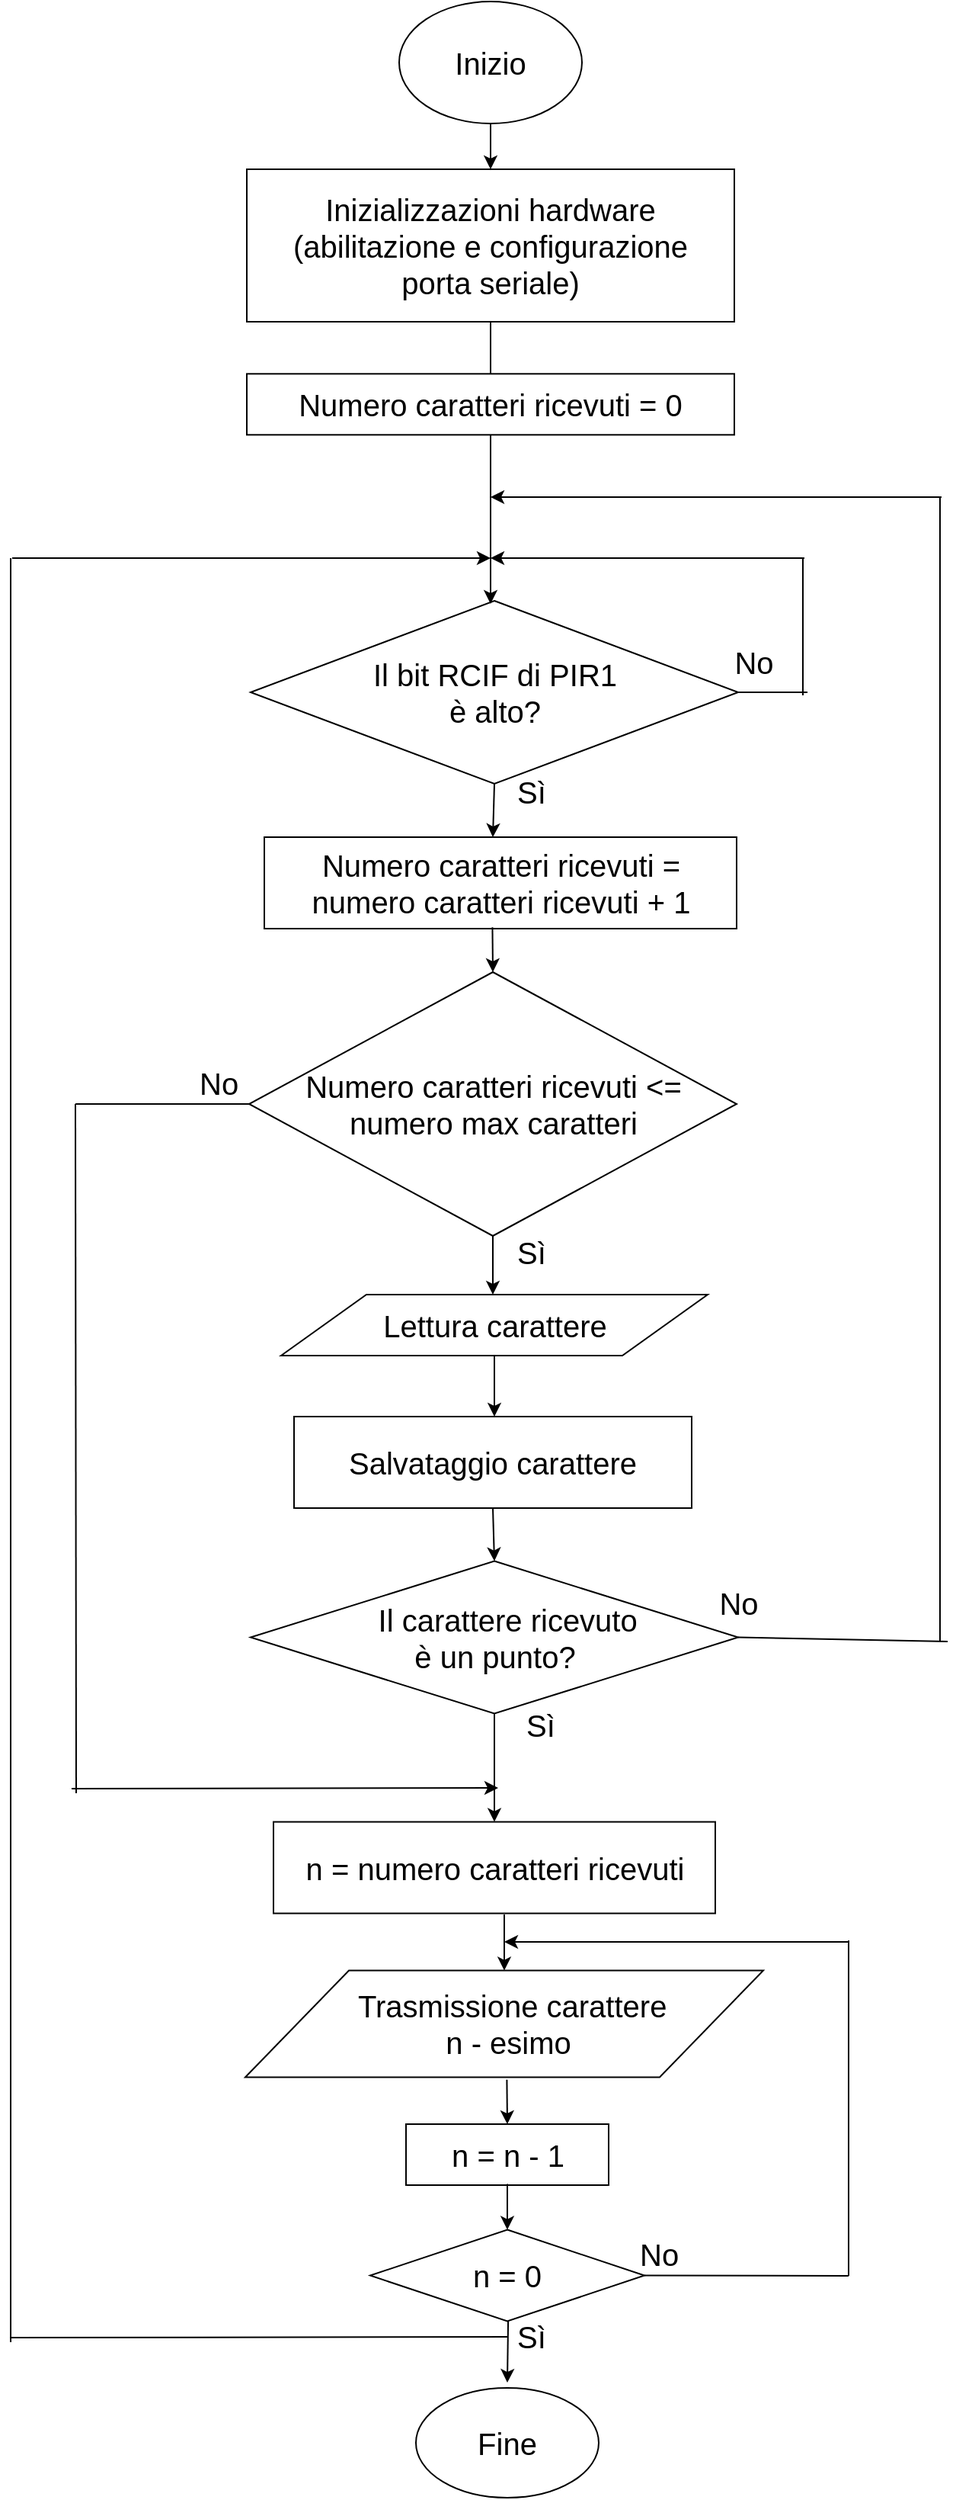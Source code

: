 <mxfile pages="1" version="11.2.5" type="device"><diagram id="P_as5cb0G34daCAC17Zr" name="Page-1"><mxGraphModel dx="1240" dy="743" grid="1" gridSize="10" guides="1" tooltips="1" connect="1" arrows="1" fold="1" page="1" pageScale="1" pageWidth="827" pageHeight="1169" math="0" shadow="0"><root><mxCell id="0"/><mxCell id="1" parent="0"/><mxCell id="6Fuqdc-p3dd8MALoUOEd-1" value="Inizio" style="ellipse;whiteSpace=wrap;html=1;fontSize=20;" parent="1" vertex="1"><mxGeometry x="335" y="25" width="120" height="80" as="geometry"/></mxCell><mxCell id="6Fuqdc-p3dd8MALoUOEd-2" value="" style="endArrow=classic;html=1;fontSize=20;exitX=0.5;exitY=1;exitDx=0;exitDy=0;" parent="1" source="6Fuqdc-p3dd8MALoUOEd-1" edge="1"><mxGeometry width="50" height="50" relative="1" as="geometry"><mxPoint x="335" y="175" as="sourcePoint"/><mxPoint x="395" y="135" as="targetPoint"/></mxGeometry></mxCell><mxCell id="6Fuqdc-p3dd8MALoUOEd-4" value="&lt;div&gt;Inizializzazioni hardware (abilitazione e configurazione &lt;br&gt;&lt;/div&gt;&lt;div&gt;porta seriale)&lt;/div&gt;" style="rounded=0;whiteSpace=wrap;html=1;fontSize=20;" parent="1" vertex="1"><mxGeometry x="235" y="135" width="320" height="100" as="geometry"/></mxCell><mxCell id="6Fuqdc-p3dd8MALoUOEd-13" value="&lt;div&gt;Il bit RCIF di PIR1 &lt;br&gt;&lt;/div&gt;&lt;div&gt;è alto?&lt;br&gt;&lt;/div&gt;" style="rhombus;whiteSpace=wrap;html=1;fontSize=20;" parent="1" vertex="1"><mxGeometry x="237.5" y="418" width="320" height="120" as="geometry"/></mxCell><mxCell id="6Fuqdc-p3dd8MALoUOEd-16" value="" style="endArrow=none;html=1;fontSize=20;exitX=1;exitY=0.5;exitDx=0;exitDy=0;" parent="1" source="6Fuqdc-p3dd8MALoUOEd-13" edge="1"><mxGeometry width="50" height="50" relative="1" as="geometry"><mxPoint x="237.5" y="748" as="sourcePoint"/><mxPoint x="603" y="478" as="targetPoint"/></mxGeometry></mxCell><mxCell id="6Fuqdc-p3dd8MALoUOEd-18" value="" style="endArrow=none;html=1;fontSize=20;" parent="1" edge="1"><mxGeometry width="50" height="50" relative="1" as="geometry"><mxPoint x="600" y="390" as="sourcePoint"/><mxPoint x="600" y="480" as="targetPoint"/><Array as="points"/></mxGeometry></mxCell><mxCell id="6Fuqdc-p3dd8MALoUOEd-19" value="" style="endArrow=classic;html=1;fontSize=20;" parent="1" edge="1"><mxGeometry width="50" height="50" relative="1" as="geometry"><mxPoint x="601" y="390" as="sourcePoint"/><mxPoint x="395" y="390" as="targetPoint"/></mxGeometry></mxCell><mxCell id="6Fuqdc-p3dd8MALoUOEd-20" value="No" style="text;html=1;strokeColor=none;fillColor=none;align=center;verticalAlign=middle;whiteSpace=wrap;rounded=0;fontSize=20;" parent="1" vertex="1"><mxGeometry x="547.5" y="448" width="40" height="20" as="geometry"/></mxCell><mxCell id="6Fuqdc-p3dd8MALoUOEd-23" value="" style="endArrow=classic;html=1;fontSize=20;exitX=0.5;exitY=1;exitDx=0;exitDy=0;" parent="1" source="kcVUH_345RBcmyTx-1d2-1" edge="1"><mxGeometry width="50" height="50" relative="1" as="geometry"><mxPoint x="397.5" y="938" as="sourcePoint"/><mxPoint x="397.5" y="953" as="targetPoint"/></mxGeometry></mxCell><mxCell id="6Fuqdc-p3dd8MALoUOEd-24" value="Sì" style="text;html=1;strokeColor=none;fillColor=none;align=center;verticalAlign=middle;whiteSpace=wrap;rounded=0;fontSize=20;" parent="1" vertex="1"><mxGeometry x="401.5" y="533" width="40" height="20" as="geometry"/></mxCell><mxCell id="kcVUH_345RBcmyTx-1d2-1" value="&lt;font style=&quot;font-size: 20px&quot;&gt;Lettura carattere&lt;/font&gt;" style="shape=parallelogram;perimeter=parallelogramPerimeter;whiteSpace=wrap;html=1;" parent="1" vertex="1"><mxGeometry x="257.5" y="873" width="280" height="40" as="geometry"/></mxCell><mxCell id="kcVUH_345RBcmyTx-1d2-2" value="&lt;div&gt;&amp;nbsp;&amp;nbsp; Il carattere ricevuto &lt;br&gt;&lt;/div&gt;&lt;div&gt;è un punto?&lt;/div&gt;" style="rhombus;whiteSpace=wrap;html=1;fontSize=20;" parent="1" vertex="1"><mxGeometry x="237.5" y="1047.786" width="320" height="100" as="geometry"/></mxCell><mxCell id="kcVUH_345RBcmyTx-1d2-4" value="" style="endArrow=classic;html=1;exitX=0.5;exitY=1;exitDx=0;exitDy=0;entryX=0.5;entryY=0;entryDx=0;entryDy=0;" parent="1" source="kcVUH_345RBcmyTx-1d2-2" edge="1" target="kcVUH_345RBcmyTx-1d2-45"><mxGeometry width="50" height="50" relative="1" as="geometry"><mxPoint x="237.5" y="1365.286" as="sourcePoint"/><mxPoint x="397.5" y="1185.286" as="targetPoint"/></mxGeometry></mxCell><mxCell id="kcVUH_345RBcmyTx-1d2-5" value="&lt;font style=&quot;font-size: 20px&quot;&gt;Sì&lt;/font&gt;" style="text;html=1;strokeColor=none;fillColor=none;align=center;verticalAlign=middle;whiteSpace=wrap;rounded=0;" parent="1" vertex="1"><mxGeometry x="407.5" y="1145.286" width="40" height="20" as="geometry"/></mxCell><mxCell id="kcVUH_345RBcmyTx-1d2-8" value="" style="endArrow=none;html=1;exitX=1;exitY=0.5;exitDx=0;exitDy=0;" parent="1" source="kcVUH_345RBcmyTx-1d2-2" edge="1"><mxGeometry width="50" height="50" relative="1" as="geometry"><mxPoint x="557.5" y="1285.286" as="sourcePoint"/><mxPoint x="695" y="1100.5" as="targetPoint"/></mxGeometry></mxCell><mxCell id="kcVUH_345RBcmyTx-1d2-10" value="No" style="text;html=1;strokeColor=none;fillColor=none;align=center;verticalAlign=middle;whiteSpace=wrap;rounded=0;fontSize=20;" parent="1" vertex="1"><mxGeometry x="537.5" y="1065.286" width="40" height="20" as="geometry"/></mxCell><mxCell id="kcVUH_345RBcmyTx-1d2-11" value="&lt;div&gt;&amp;nbsp; Trasmissione carattere&lt;br&gt;&lt;/div&gt;&amp;nbsp;n - esimo" style="shape=parallelogram;perimeter=parallelogramPerimeter;whiteSpace=wrap;html=1;fontSize=20;size=0.2;" parent="1" vertex="1"><mxGeometry x="234" y="1316.286" width="340" height="70" as="geometry"/></mxCell><mxCell id="kcVUH_345RBcmyTx-1d2-13" value="" style="endArrow=classic;html=1;fontSize=20;exitX=0.5;exitY=1;exitDx=0;exitDy=0;" parent="1" edge="1" source="6Fuqdc-p3dd8MALoUOEd-4"><mxGeometry width="50" height="50" relative="1" as="geometry"><mxPoint x="395" y="345" as="sourcePoint"/><mxPoint x="395" y="420" as="targetPoint"/></mxGeometry></mxCell><mxCell id="kcVUH_345RBcmyTx-1d2-27" value="Salvataggio carattere" style="rounded=0;whiteSpace=wrap;html=1;fontSize=20;" parent="1" vertex="1"><mxGeometry x="266" y="953" width="261" height="60" as="geometry"/></mxCell><mxCell id="kcVUH_345RBcmyTx-1d2-30" value="Fine" style="ellipse;whiteSpace=wrap;html=1;fontSize=20;" parent="1" vertex="1"><mxGeometry x="346" y="1590" width="120" height="72" as="geometry"/></mxCell><mxCell id="kcVUH_345RBcmyTx-1d2-33" value="" style="endArrow=classic;html=1;exitX=0.503;exitY=1.002;exitDx=0;exitDy=0;exitPerimeter=0;entryX=0.5;entryY=0;entryDx=0;entryDy=0;" parent="1" source="kcVUH_345RBcmyTx-1d2-46" edge="1"><mxGeometry width="50" height="50" relative="1" as="geometry"><mxPoint x="410" y="1546.5" as="sourcePoint"/><mxPoint x="406" y="1586.5" as="targetPoint"/></mxGeometry></mxCell><mxCell id="kcVUH_345RBcmyTx-1d2-35" value="" style="endArrow=classic;html=1;fontSize=20;exitX=0.5;exitY=1;exitDx=0;exitDy=0;" parent="1" source="6Fuqdc-p3dd8MALoUOEd-13" edge="1"><mxGeometry width="50" height="50" relative="1" as="geometry"><mxPoint x="236.5" y="1193" as="sourcePoint"/><mxPoint x="396.5" y="573" as="targetPoint"/></mxGeometry></mxCell><mxCell id="kcVUH_345RBcmyTx-1d2-37" value="Numero caratteri ricevuti = 0" style="rounded=0;whiteSpace=wrap;html=1;fontSize=20;" parent="1" vertex="1"><mxGeometry x="235" y="269.167" width="320" height="40" as="geometry"/></mxCell><mxCell id="kcVUH_345RBcmyTx-1d2-40" value="Numero caratteri ricevuti = numero caratteri ricevuti + 1" style="rounded=0;whiteSpace=wrap;html=1;fontSize=20;" parent="1" vertex="1"><mxGeometry x="246.5" y="573" width="310" height="60" as="geometry"/></mxCell><mxCell id="kcVUH_345RBcmyTx-1d2-41" value="Numero caratteri ricevuti &amp;lt;= numero max caratteri" style="rhombus;whiteSpace=wrap;html=1;fontSize=20;" parent="1" vertex="1"><mxGeometry x="236.5" y="661.5" width="320" height="173" as="geometry"/></mxCell><mxCell id="kcVUH_345RBcmyTx-1d2-42" value="" style="endArrow=classic;html=1;fontSize=20;entryX=0.5;entryY=0;entryDx=0;entryDy=0;exitX=0.483;exitY=0.986;exitDx=0;exitDy=0;exitPerimeter=0;" parent="1" source="kcVUH_345RBcmyTx-1d2-40" target="kcVUH_345RBcmyTx-1d2-41" edge="1"><mxGeometry width="50" height="50" relative="1" as="geometry"><mxPoint x="236.5" y="1123" as="sourcePoint"/><mxPoint x="286.5" y="1073" as="targetPoint"/></mxGeometry></mxCell><mxCell id="kcVUH_345RBcmyTx-1d2-43" value="" style="endArrow=classic;html=1;fontSize=20;exitX=0.5;exitY=1;exitDx=0;exitDy=0;" parent="1" source="kcVUH_345RBcmyTx-1d2-41" edge="1"><mxGeometry width="50" height="50" relative="1" as="geometry"><mxPoint x="236.5" y="1123" as="sourcePoint"/><mxPoint x="396.5" y="873" as="targetPoint"/></mxGeometry></mxCell><mxCell id="kcVUH_345RBcmyTx-1d2-44" value="Sì" style="text;html=1;strokeColor=none;fillColor=none;align=center;verticalAlign=middle;whiteSpace=wrap;rounded=0;fontSize=20;" parent="1" vertex="1"><mxGeometry x="401.5" y="834.5" width="40" height="20" as="geometry"/></mxCell><mxCell id="kcVUH_345RBcmyTx-1d2-45" value="n = numero caratteri ricevuti" style="rounded=0;whiteSpace=wrap;html=1;fontSize=20;" parent="1" vertex="1"><mxGeometry x="252.5" y="1218.786" width="290" height="60" as="geometry"/></mxCell><mxCell id="kcVUH_345RBcmyTx-1d2-46" value="n = 0" style="rhombus;whiteSpace=wrap;html=1;fontSize=20;" parent="1" vertex="1"><mxGeometry x="316" y="1486.286" width="180" height="60" as="geometry"/></mxCell><mxCell id="kcVUH_345RBcmyTx-1d2-50" value="n = n - 1" style="rounded=0;whiteSpace=wrap;html=1;fontSize=20;" parent="1" vertex="1"><mxGeometry x="339.5" y="1417" width="133" height="40" as="geometry"/></mxCell><mxCell id="kcVUH_345RBcmyTx-1d2-51" value="Sì" style="text;html=1;strokeColor=none;fillColor=none;align=center;verticalAlign=middle;whiteSpace=wrap;rounded=0;fontSize=20;" parent="1" vertex="1"><mxGeometry x="402.429" y="1546.286" width="40" height="20" as="geometry"/></mxCell><mxCell id="kcVUH_345RBcmyTx-1d2-52" value="No" style="text;html=1;resizable=0;points=[];autosize=1;align=left;verticalAlign=top;spacingTop=-4;fontSize=20;" parent="1" vertex="1"><mxGeometry x="491" y="1488.286" width="40" height="30" as="geometry"/></mxCell><mxCell id="kcVUH_345RBcmyTx-1d2-53" value="" style="endArrow=classic;html=1;fontSize=20;entryX=0.5;entryY=0;entryDx=0;entryDy=0;" parent="1" target="kcVUH_345RBcmyTx-1d2-11" edge="1"><mxGeometry width="50" height="50" relative="1" as="geometry"><mxPoint x="404" y="1279.5" as="sourcePoint"/><mxPoint x="406" y="1310.5" as="targetPoint"/></mxGeometry></mxCell><mxCell id="kcVUH_345RBcmyTx-1d2-59" value="" style="endArrow=classic;html=1;fontSize=20;entryX=0.5;entryY=0;entryDx=0;entryDy=0;exitX=0.5;exitY=1;exitDx=0;exitDy=0;" parent="1" source="kcVUH_345RBcmyTx-1d2-27" target="kcVUH_345RBcmyTx-1d2-2" edge="1"><mxGeometry width="50" height="50" relative="1" as="geometry"><mxPoint x="212.5" y="1828" as="sourcePoint"/><mxPoint x="262.5" y="1778" as="targetPoint"/></mxGeometry></mxCell><mxCell id="kcVUH_345RBcmyTx-1d2-60" value="" style="endArrow=classic;html=1;fontSize=20;exitX=0.5;exitY=1;exitDx=0;exitDy=0;entryX=0.5;entryY=0;entryDx=0;entryDy=0;" parent="1" target="kcVUH_345RBcmyTx-1d2-46" edge="1"><mxGeometry width="50" height="50" relative="1" as="geometry"><mxPoint x="406" y="1456.286" as="sourcePoint"/><mxPoint x="430" y="1466.5" as="targetPoint"/></mxGeometry></mxCell><mxCell id="kcVUH_345RBcmyTx-1d2-61" value="" style="endArrow=classic;html=1;fontSize=20;entryX=0.5;entryY=0;entryDx=0;entryDy=0;exitX=0.505;exitY=1.022;exitDx=0;exitDy=0;exitPerimeter=0;" parent="1" source="kcVUH_345RBcmyTx-1d2-11" target="kcVUH_345RBcmyTx-1d2-50" edge="1"><mxGeometry width="50" height="50" relative="1" as="geometry"><mxPoint x="231.5" y="1733" as="sourcePoint"/><mxPoint x="281.5" y="1683" as="targetPoint"/></mxGeometry></mxCell><mxCell id="kcVUH_345RBcmyTx-1d2-62" value="" style="endArrow=classic;html=1;fontSize=20;" parent="1" edge="1"><mxGeometry width="50" height="50" relative="1" as="geometry"><mxPoint x="630" y="1297.5" as="sourcePoint"/><mxPoint x="404" y="1297.5" as="targetPoint"/></mxGeometry></mxCell><mxCell id="kcVUH_345RBcmyTx-1d2-63" value="" style="endArrow=none;html=1;fontSize=20;entryX=1;entryY=0.5;entryDx=0;entryDy=0;" parent="1" target="kcVUH_345RBcmyTx-1d2-46" edge="1"><mxGeometry width="50" height="50" relative="1" as="geometry"><mxPoint x="630" y="1516.5" as="sourcePoint"/><mxPoint x="280" y="1676.5" as="targetPoint"/></mxGeometry></mxCell><mxCell id="kcVUH_345RBcmyTx-1d2-64" value="" style="endArrow=none;html=1;fontSize=20;" parent="1" edge="1"><mxGeometry width="50" height="50" relative="1" as="geometry"><mxPoint x="630" y="1296.5" as="sourcePoint"/><mxPoint x="630" y="1516.5" as="targetPoint"/></mxGeometry></mxCell><mxCell id="kcVUH_345RBcmyTx-1d2-67" value="" style="endArrow=none;html=1;fontSize=20;entryX=0;entryY=0.5;entryDx=0;entryDy=0;" parent="1" target="kcVUH_345RBcmyTx-1d2-41" edge="1"><mxGeometry width="50" height="50" relative="1" as="geometry"><mxPoint x="122.5" y="748" as="sourcePoint"/><mxPoint x="232.5" y="748" as="targetPoint"/></mxGeometry></mxCell><mxCell id="kcVUH_345RBcmyTx-1d2-68" value="" style="endArrow=none;html=1;fontSize=20;" parent="1" edge="1"><mxGeometry width="50" height="50" relative="1" as="geometry"><mxPoint x="123" y="1200" as="sourcePoint"/><mxPoint x="122.5" y="748" as="targetPoint"/></mxGeometry></mxCell><mxCell id="kcVUH_345RBcmyTx-1d2-69" value="" style="endArrow=classic;html=1;fontSize=20;" parent="1" edge="1"><mxGeometry width="50" height="50" relative="1" as="geometry"><mxPoint x="120" y="1197" as="sourcePoint"/><mxPoint x="400" y="1196.5" as="targetPoint"/></mxGeometry></mxCell><mxCell id="kcVUH_345RBcmyTx-1d2-70" value="No" style="text;html=1;resizable=0;points=[];autosize=1;align=left;verticalAlign=top;spacingTop=-4;fontSize=20;" parent="1" vertex="1"><mxGeometry x="201.5" y="720" width="40" height="30" as="geometry"/></mxCell><mxCell id="kcVUH_345RBcmyTx-1d2-72" value="" style="endArrow=none;html=1;fontSize=20;" parent="1" edge="1"><mxGeometry width="50" height="50" relative="1" as="geometry"><mxPoint x="690" y="350" as="sourcePoint"/><mxPoint x="690" y="1100" as="targetPoint"/></mxGeometry></mxCell><mxCell id="kcVUH_345RBcmyTx-1d2-73" value="" style="endArrow=none;html=1;fontSize=20;" parent="1" edge="1"><mxGeometry width="50" height="50" relative="1" as="geometry"><mxPoint x="80" y="1557" as="sourcePoint"/><mxPoint x="406" y="1556.5" as="targetPoint"/></mxGeometry></mxCell><mxCell id="kcVUH_345RBcmyTx-1d2-74" value="" style="endArrow=classic;html=1;fontSize=20;" parent="1" edge="1"><mxGeometry width="50" height="50" relative="1" as="geometry"><mxPoint x="81" y="390" as="sourcePoint"/><mxPoint x="395" y="390" as="targetPoint"/></mxGeometry></mxCell><mxCell id="kcVUH_345RBcmyTx-1d2-75" value="" style="endArrow=none;html=1;fontSize=20;" parent="1" edge="1"><mxGeometry width="50" height="50" relative="1" as="geometry"><mxPoint x="80" y="1560" as="sourcePoint"/><mxPoint x="80" y="390" as="targetPoint"/></mxGeometry></mxCell><mxCell id="kcVUH_345RBcmyTx-1d2-76" value="" style="endArrow=classic;html=1;fontSize=20;" parent="1" edge="1"><mxGeometry width="50" height="50" relative="1" as="geometry"><mxPoint x="691" y="350" as="sourcePoint"/><mxPoint x="395" y="350" as="targetPoint"/></mxGeometry></mxCell></root></mxGraphModel></diagram></mxfile>